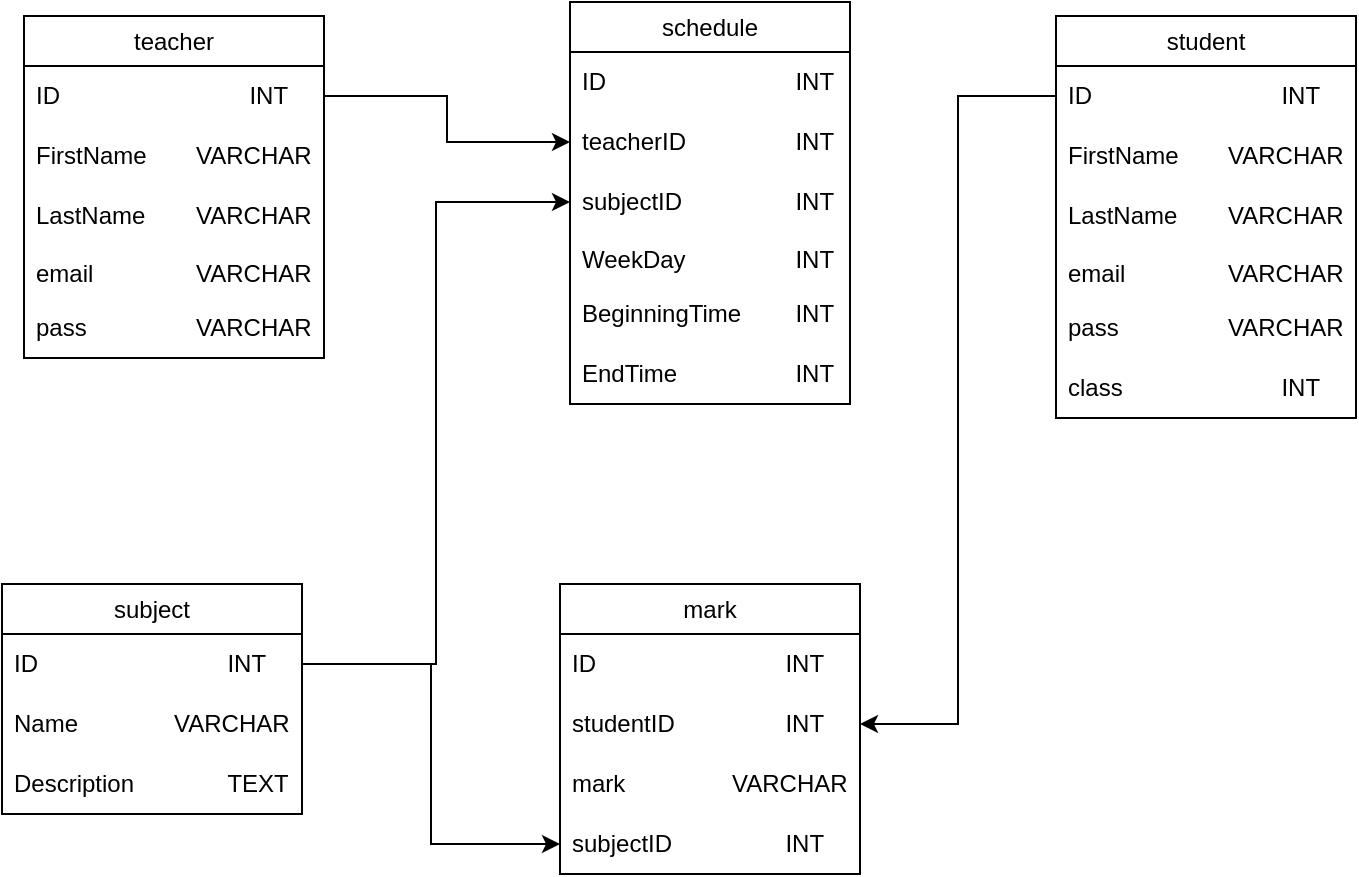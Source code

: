 <mxfile version="24.0.5" type="device">
  <diagram name="Страница — 1" id="RBmuxI_xfFESm2uZ5GQl">
    <mxGraphModel dx="472" dy="784" grid="0" gridSize="10" guides="1" tooltips="1" connect="1" arrows="1" fold="1" page="1" pageScale="1" pageWidth="827" pageHeight="1169" math="0" shadow="0">
      <root>
        <mxCell id="0" />
        <mxCell id="1" parent="0" />
        <object label="schedule" id_schedule="" id="tRMmw666FePGtoyN0yQ8-5">
          <mxCell style="swimlane;fontStyle=0;childLayout=stackLayout;horizontal=1;startSize=25;horizontalStack=0;resizeParent=1;resizeParentMax=0;resizeLast=0;collapsible=1;marginBottom=0;whiteSpace=wrap;html=1;" parent="1" vertex="1">
            <mxGeometry x="344" y="505" width="140" height="201" as="geometry">
              <mxRectangle x="344" y="510" width="90" height="30" as="alternateBounds" />
            </mxGeometry>
          </mxCell>
        </object>
        <mxCell id="tRMmw666FePGtoyN0yQ8-6" value="ID&lt;span style=&quot;white-space: pre;&quot;&gt;&#x9;&lt;/span&gt;&lt;span style=&quot;white-space: pre;&quot;&gt;&#x9;&lt;/span&gt;&lt;span style=&quot;white-space: pre;&quot;&gt;&#x9;&lt;/span&gt;&lt;span style=&quot;white-space: pre;&quot;&gt;&#x9;&lt;/span&gt;INT" style="text;strokeColor=none;fillColor=none;align=left;verticalAlign=middle;spacingLeft=4;spacingRight=4;overflow=hidden;points=[[0,0.5],[1,0.5]];portConstraint=eastwest;rotatable=0;whiteSpace=wrap;html=1;" parent="tRMmw666FePGtoyN0yQ8-5" vertex="1">
          <mxGeometry y="25" width="140" height="30" as="geometry" />
        </mxCell>
        <mxCell id="tRMmw666FePGtoyN0yQ8-8" value="teacherID&lt;span style=&quot;white-space: pre;&quot;&gt;&#x9;&lt;/span&gt;&lt;span style=&quot;white-space: pre;&quot;&gt;&#x9;&lt;/span&gt;INT" style="text;strokeColor=none;fillColor=none;align=left;verticalAlign=middle;spacingLeft=4;spacingRight=4;overflow=hidden;points=[[0,0.5],[1,0.5]];portConstraint=eastwest;rotatable=0;whiteSpace=wrap;html=1;" parent="tRMmw666FePGtoyN0yQ8-5" vertex="1">
          <mxGeometry y="55" width="140" height="30" as="geometry" />
        </mxCell>
        <mxCell id="tRMmw666FePGtoyN0yQ8-7" value="subjectID&lt;span style=&quot;white-space: pre;&quot;&gt;&#x9;&lt;/span&gt;&lt;span style=&quot;white-space: pre;&quot;&gt;&#x9;&lt;span style=&quot;white-space: pre;&quot;&gt;&#x9;&lt;/span&gt;&lt;/span&gt;INT" style="text;strokeColor=none;fillColor=none;align=left;verticalAlign=middle;spacingLeft=4;spacingRight=4;overflow=hidden;points=[[0,0.5],[1,0.5]];portConstraint=eastwest;rotatable=0;whiteSpace=wrap;html=1;" parent="tRMmw666FePGtoyN0yQ8-5" vertex="1">
          <mxGeometry y="85" width="140" height="30" as="geometry" />
        </mxCell>
        <mxCell id="tRMmw666FePGtoyN0yQ8-10" value="WeekDay&lt;span style=&quot;white-space: pre;&quot;&gt;&#x9;&lt;/span&gt;&lt;span style=&quot;white-space: pre;&quot;&gt;&#x9;&lt;/span&gt;INT" style="text;strokeColor=none;fillColor=none;align=left;verticalAlign=top;spacingLeft=4;spacingRight=4;overflow=hidden;rotatable=0;points=[[0,0.5],[1,0.5]];portConstraint=eastwest;whiteSpace=wrap;html=1;" parent="tRMmw666FePGtoyN0yQ8-5" vertex="1">
          <mxGeometry y="115" width="140" height="26" as="geometry" />
        </mxCell>
        <mxCell id="tRMmw666FePGtoyN0yQ8-14" value="BeginningTime&lt;span style=&quot;white-space: pre;&quot;&gt;&#x9;&lt;/span&gt;INT" style="text;strokeColor=none;fillColor=none;align=left;verticalAlign=middle;spacingLeft=4;spacingRight=4;overflow=hidden;points=[[0,0.5],[1,0.5]];portConstraint=eastwest;rotatable=0;whiteSpace=wrap;html=1;" parent="tRMmw666FePGtoyN0yQ8-5" vertex="1">
          <mxGeometry y="141" width="140" height="30" as="geometry" />
        </mxCell>
        <mxCell id="tRMmw666FePGtoyN0yQ8-13" value="EndTime&lt;span style=&quot;white-space: pre;&quot;&gt;&#x9;&lt;/span&gt;&lt;span style=&quot;white-space: pre;&quot;&gt;&#x9;&lt;/span&gt;&lt;span style=&quot;white-space: pre;&quot;&gt;&#x9;&lt;/span&gt;INT" style="text;strokeColor=none;fillColor=none;align=left;verticalAlign=middle;spacingLeft=4;spacingRight=4;overflow=hidden;points=[[0,0.5],[1,0.5]];portConstraint=eastwest;rotatable=0;whiteSpace=wrap;html=1;" parent="tRMmw666FePGtoyN0yQ8-5" vertex="1">
          <mxGeometry y="171" width="140" height="30" as="geometry" />
        </mxCell>
        <object label="student" id_schedule="" id="tRMmw666FePGtoyN0yQ8-15">
          <mxCell style="swimlane;fontStyle=0;childLayout=stackLayout;horizontal=1;startSize=25;horizontalStack=0;resizeParent=1;resizeParentMax=0;resizeLast=0;collapsible=1;marginBottom=0;whiteSpace=wrap;html=1;" parent="1" vertex="1">
            <mxGeometry x="587" y="512" width="150" height="201" as="geometry">
              <mxRectangle x="344" y="510" width="90" height="30" as="alternateBounds" />
            </mxGeometry>
          </mxCell>
        </object>
        <mxCell id="tRMmw666FePGtoyN0yQ8-16" value="ID&lt;span style=&quot;white-space: pre;&quot;&gt;&#x9;&lt;/span&gt;&lt;span style=&quot;white-space: pre;&quot;&gt;&#x9;&lt;/span&gt;&lt;span style=&quot;white-space: pre;&quot;&gt;&#x9;&lt;/span&gt;&lt;span style=&quot;white-space: pre;&quot;&gt;&#x9;&lt;/span&gt;INT" style="text;strokeColor=none;fillColor=none;align=left;verticalAlign=middle;spacingLeft=4;spacingRight=4;overflow=hidden;points=[[0,0.5],[1,0.5]];portConstraint=eastwest;rotatable=0;whiteSpace=wrap;html=1;" parent="tRMmw666FePGtoyN0yQ8-15" vertex="1">
          <mxGeometry y="25" width="150" height="30" as="geometry" />
        </mxCell>
        <mxCell id="tRMmw666FePGtoyN0yQ8-17" value="FirstName&lt;span style=&quot;white-space: pre;&quot;&gt;&#x9;&lt;/span&gt;VARCHAR" style="text;strokeColor=none;fillColor=none;align=left;verticalAlign=middle;spacingLeft=4;spacingRight=4;overflow=hidden;points=[[0,0.5],[1,0.5]];portConstraint=eastwest;rotatable=0;whiteSpace=wrap;html=1;" parent="tRMmw666FePGtoyN0yQ8-15" vertex="1">
          <mxGeometry y="55" width="150" height="30" as="geometry" />
        </mxCell>
        <mxCell id="tRMmw666FePGtoyN0yQ8-18" value="LastName&lt;span style=&quot;white-space: pre;&quot;&gt;&#x9;V&lt;/span&gt;ARCHAR" style="text;strokeColor=none;fillColor=none;align=left;verticalAlign=middle;spacingLeft=4;spacingRight=4;overflow=hidden;points=[[0,0.5],[1,0.5]];portConstraint=eastwest;rotatable=0;whiteSpace=wrap;html=1;" parent="tRMmw666FePGtoyN0yQ8-15" vertex="1">
          <mxGeometry y="85" width="150" height="30" as="geometry" />
        </mxCell>
        <mxCell id="tRMmw666FePGtoyN0yQ8-19" value="email&lt;span style=&quot;white-space: pre;&quot;&gt;&#x9;&lt;/span&gt;&lt;span style=&quot;white-space: pre;&quot;&gt;&#x9;&lt;/span&gt;VARCHAR" style="text;strokeColor=none;fillColor=none;align=left;verticalAlign=top;spacingLeft=4;spacingRight=4;overflow=hidden;rotatable=0;points=[[0,0.5],[1,0.5]];portConstraint=eastwest;whiteSpace=wrap;html=1;" parent="tRMmw666FePGtoyN0yQ8-15" vertex="1">
          <mxGeometry y="115" width="150" height="26" as="geometry" />
        </mxCell>
        <mxCell id="tRMmw666FePGtoyN0yQ8-20" value="pass&lt;span style=&quot;white-space: pre;&quot;&gt;&#x9;&lt;/span&gt;&lt;span style=&quot;white-space: pre;&quot;&gt;&#x9;&lt;/span&gt;VARCHAR" style="text;strokeColor=none;fillColor=none;align=left;verticalAlign=middle;spacingLeft=4;spacingRight=4;overflow=hidden;points=[[0,0.5],[1,0.5]];portConstraint=eastwest;rotatable=0;whiteSpace=wrap;html=1;" parent="tRMmw666FePGtoyN0yQ8-15" vertex="1">
          <mxGeometry y="141" width="150" height="30" as="geometry" />
        </mxCell>
        <mxCell id="tRMmw666FePGtoyN0yQ8-21" value="class&lt;span style=&quot;white-space: pre;&quot;&gt;&#x9;&lt;/span&gt;&lt;span style=&quot;white-space: pre;&quot;&gt;&#x9;&lt;/span&gt;&lt;span style=&quot;white-space: pre;&quot;&gt;&#x9;&lt;/span&gt;INT" style="text;strokeColor=none;fillColor=none;align=left;verticalAlign=middle;spacingLeft=4;spacingRight=4;overflow=hidden;points=[[0,0.5],[1,0.5]];portConstraint=eastwest;rotatable=0;whiteSpace=wrap;html=1;" parent="tRMmw666FePGtoyN0yQ8-15" vertex="1">
          <mxGeometry y="171" width="150" height="30" as="geometry" />
        </mxCell>
        <object label="teacher" id_schedule="" id="tRMmw666FePGtoyN0yQ8-22">
          <mxCell style="swimlane;fontStyle=0;childLayout=stackLayout;horizontal=1;startSize=25;horizontalStack=0;resizeParent=1;resizeParentMax=0;resizeLast=0;collapsible=1;marginBottom=0;whiteSpace=wrap;html=1;" parent="1" vertex="1">
            <mxGeometry x="71" y="512" width="150" height="171" as="geometry">
              <mxRectangle x="344" y="510" width="90" height="30" as="alternateBounds" />
            </mxGeometry>
          </mxCell>
        </object>
        <mxCell id="tRMmw666FePGtoyN0yQ8-23" value="ID&lt;span style=&quot;white-space: pre;&quot;&gt;&#x9;&lt;/span&gt;&lt;span style=&quot;white-space: pre;&quot;&gt;&#x9;&lt;/span&gt;&lt;span style=&quot;white-space: pre;&quot;&gt;&#x9;&lt;/span&gt;&lt;span style=&quot;white-space: pre;&quot;&gt;&#x9;&lt;/span&gt;INT" style="text;strokeColor=none;fillColor=none;align=left;verticalAlign=middle;spacingLeft=4;spacingRight=4;overflow=hidden;points=[[0,0.5],[1,0.5]];portConstraint=eastwest;rotatable=0;whiteSpace=wrap;html=1;" parent="tRMmw666FePGtoyN0yQ8-22" vertex="1">
          <mxGeometry y="25" width="150" height="30" as="geometry" />
        </mxCell>
        <mxCell id="tRMmw666FePGtoyN0yQ8-24" value="FirstName&lt;span style=&quot;white-space: pre;&quot;&gt;&#x9;&lt;/span&gt;VARCHAR" style="text;strokeColor=none;fillColor=none;align=left;verticalAlign=middle;spacingLeft=4;spacingRight=4;overflow=hidden;points=[[0,0.5],[1,0.5]];portConstraint=eastwest;rotatable=0;whiteSpace=wrap;html=1;" parent="tRMmw666FePGtoyN0yQ8-22" vertex="1">
          <mxGeometry y="55" width="150" height="30" as="geometry" />
        </mxCell>
        <mxCell id="tRMmw666FePGtoyN0yQ8-25" value="LastName&lt;span data-darkreader-inline-color=&quot;&quot; data-darkreader-inline-bgcolor=&quot;&quot; style=&quot;background-color: initial; color: rgb(0, 0, 0); white-space: pre; --darkreader-inline-bgcolor: initial; --darkreader-inline-color: #e8e6e3;&quot;&gt;&#x9;V&lt;/span&gt;&lt;span data-darkreader-inline-color=&quot;&quot; data-darkreader-inline-bgcolor=&quot;&quot; style=&quot;background-color: initial; color: rgb(0, 0, 0); --darkreader-inline-bgcolor: initial; --darkreader-inline-color: #e8e6e3;&quot;&gt;ARCHAR&lt;/span&gt;" style="text;strokeColor=none;fillColor=none;align=left;verticalAlign=middle;spacingLeft=4;spacingRight=4;overflow=hidden;points=[[0,0.5],[1,0.5]];portConstraint=eastwest;rotatable=0;whiteSpace=wrap;html=1;" parent="tRMmw666FePGtoyN0yQ8-22" vertex="1">
          <mxGeometry y="85" width="150" height="30" as="geometry" />
        </mxCell>
        <mxCell id="tRMmw666FePGtoyN0yQ8-26" value="email&lt;span style=&quot;white-space: pre;&quot;&gt;&#x9;&lt;/span&gt;&lt;span style=&quot;white-space: pre;&quot;&gt;&#x9;&lt;/span&gt;VARCHAR" style="text;strokeColor=none;fillColor=none;align=left;verticalAlign=top;spacingLeft=4;spacingRight=4;overflow=hidden;rotatable=0;points=[[0,0.5],[1,0.5]];portConstraint=eastwest;whiteSpace=wrap;html=1;" parent="tRMmw666FePGtoyN0yQ8-22" vertex="1">
          <mxGeometry y="115" width="150" height="26" as="geometry" />
        </mxCell>
        <mxCell id="tRMmw666FePGtoyN0yQ8-27" value="pass&lt;span style=&quot;white-space: pre;&quot;&gt;&#x9;&lt;/span&gt;&lt;span style=&quot;white-space: pre;&quot;&gt;&#x9;&lt;/span&gt;VARCHAR" style="text;strokeColor=none;fillColor=none;align=left;verticalAlign=middle;spacingLeft=4;spacingRight=4;overflow=hidden;points=[[0,0.5],[1,0.5]];portConstraint=eastwest;rotatable=0;whiteSpace=wrap;html=1;" parent="tRMmw666FePGtoyN0yQ8-22" vertex="1">
          <mxGeometry y="141" width="150" height="30" as="geometry" />
        </mxCell>
        <object label="subject" id_schedule="" id="tRMmw666FePGtoyN0yQ8-29">
          <mxCell style="swimlane;fontStyle=0;childLayout=stackLayout;horizontal=1;startSize=25;horizontalStack=0;resizeParent=1;resizeParentMax=0;resizeLast=0;collapsible=1;marginBottom=0;whiteSpace=wrap;html=1;" parent="1" vertex="1">
            <mxGeometry x="60" y="796" width="150" height="115" as="geometry">
              <mxRectangle x="344" y="510" width="90" height="30" as="alternateBounds" />
            </mxGeometry>
          </mxCell>
        </object>
        <mxCell id="tRMmw666FePGtoyN0yQ8-30" value="ID&lt;span style=&quot;white-space: pre;&quot;&gt;&#x9;&lt;/span&gt;&lt;span style=&quot;white-space: pre;&quot;&gt;&#x9;&lt;/span&gt;&lt;span style=&quot;white-space: pre;&quot;&gt;&#x9;&lt;span style=&quot;white-space: pre;&quot;&gt;&#x9;&lt;/span&gt;&lt;/span&gt;INT" style="text;strokeColor=none;fillColor=none;align=left;verticalAlign=middle;spacingLeft=4;spacingRight=4;overflow=hidden;points=[[0,0.5],[1,0.5]];portConstraint=eastwest;rotatable=0;whiteSpace=wrap;html=1;" parent="tRMmw666FePGtoyN0yQ8-29" vertex="1">
          <mxGeometry y="25" width="150" height="30" as="geometry" />
        </mxCell>
        <mxCell id="tRMmw666FePGtoyN0yQ8-31" value="Name&lt;span style=&quot;white-space: pre;&quot;&gt;&#x9;&lt;/span&gt;&lt;span style=&quot;white-space: pre;&quot;&gt;&#x9;&lt;/span&gt;VARCHAR" style="text;strokeColor=none;fillColor=none;align=left;verticalAlign=middle;spacingLeft=4;spacingRight=4;overflow=hidden;points=[[0,0.5],[1,0.5]];portConstraint=eastwest;rotatable=0;whiteSpace=wrap;html=1;" parent="tRMmw666FePGtoyN0yQ8-29" vertex="1">
          <mxGeometry y="55" width="150" height="30" as="geometry" />
        </mxCell>
        <mxCell id="tRMmw666FePGtoyN0yQ8-32" value="Description&lt;span style=&quot;white-space: pre;&quot;&gt;&#x9;&lt;span style=&quot;white-space: pre;&quot;&gt;&#x9;&lt;/span&gt;TEXT&lt;/span&gt;" style="text;strokeColor=none;fillColor=none;align=left;verticalAlign=middle;spacingLeft=4;spacingRight=4;overflow=hidden;points=[[0,0.5],[1,0.5]];portConstraint=eastwest;rotatable=0;whiteSpace=wrap;html=1;" parent="tRMmw666FePGtoyN0yQ8-29" vertex="1">
          <mxGeometry y="85" width="150" height="30" as="geometry" />
        </mxCell>
        <object label="mark" id_schedule="" id="tRMmw666FePGtoyN0yQ8-35">
          <mxCell style="swimlane;fontStyle=0;childLayout=stackLayout;horizontal=1;startSize=25;horizontalStack=0;resizeParent=1;resizeParentMax=0;resizeLast=0;collapsible=1;marginBottom=0;whiteSpace=wrap;html=1;" parent="1" vertex="1">
            <mxGeometry x="339" y="796" width="150" height="145" as="geometry">
              <mxRectangle x="344" y="510" width="90" height="30" as="alternateBounds" />
            </mxGeometry>
          </mxCell>
        </object>
        <mxCell id="tRMmw666FePGtoyN0yQ8-36" value="ID&lt;span style=&quot;white-space: pre;&quot;&gt;&#x9;&lt;/span&gt;&lt;span style=&quot;white-space: pre;&quot;&gt;&#x9;&lt;/span&gt;&lt;span style=&quot;white-space: pre;&quot;&gt;&#x9;&lt;span style=&quot;white-space: pre;&quot;&gt;&#x9;&lt;/span&gt;&lt;/span&gt;INT" style="text;strokeColor=none;fillColor=none;align=left;verticalAlign=middle;spacingLeft=4;spacingRight=4;overflow=hidden;points=[[0,0.5],[1,0.5]];portConstraint=eastwest;rotatable=0;whiteSpace=wrap;html=1;" parent="tRMmw666FePGtoyN0yQ8-35" vertex="1">
          <mxGeometry y="25" width="150" height="30" as="geometry" />
        </mxCell>
        <mxCell id="tRMmw666FePGtoyN0yQ8-39" value="studentID&lt;span style=&quot;white-space: pre;&quot;&gt;&#x9;&lt;/span&gt;&lt;span style=&quot;white-space: pre;&quot;&gt;&#x9;&lt;/span&gt;&lt;span style=&quot;white-space: pre;&quot;&gt;&#x9;&lt;/span&gt;INT" style="text;strokeColor=none;fillColor=none;align=left;verticalAlign=middle;spacingLeft=4;spacingRight=4;overflow=hidden;points=[[0,0.5],[1,0.5]];portConstraint=eastwest;rotatable=0;whiteSpace=wrap;html=1;" parent="tRMmw666FePGtoyN0yQ8-35" vertex="1">
          <mxGeometry y="55" width="150" height="30" as="geometry" />
        </mxCell>
        <mxCell id="tRMmw666FePGtoyN0yQ8-38" value="mark&lt;span style=&quot;white-space: pre;&quot;&gt;&#x9;&lt;/span&gt;&lt;span style=&quot;white-space: pre;&quot;&gt;&#x9;V&lt;/span&gt;ARCHAR" style="text;strokeColor=none;fillColor=none;align=left;verticalAlign=middle;spacingLeft=4;spacingRight=4;overflow=hidden;points=[[0,0.5],[1,0.5]];portConstraint=eastwest;rotatable=0;whiteSpace=wrap;html=1;" parent="tRMmw666FePGtoyN0yQ8-35" vertex="1">
          <mxGeometry y="85" width="150" height="30" as="geometry" />
        </mxCell>
        <mxCell id="tRMmw666FePGtoyN0yQ8-40" value="subjectID&lt;span style=&quot;white-space: pre;&quot;&gt;&#x9;&lt;/span&gt;&lt;span style=&quot;white-space: pre;&quot;&gt;&#x9;&lt;/span&gt;&lt;span style=&quot;white-space: pre;&quot;&gt;&#x9;&lt;/span&gt;INT" style="text;strokeColor=none;fillColor=none;align=left;verticalAlign=middle;spacingLeft=4;spacingRight=4;overflow=hidden;points=[[0,0.5],[1,0.5]];portConstraint=eastwest;rotatable=0;whiteSpace=wrap;html=1;" parent="tRMmw666FePGtoyN0yQ8-35" vertex="1">
          <mxGeometry y="115" width="150" height="30" as="geometry" />
        </mxCell>
        <mxCell id="MEpmnstzu7jcpj_PhviI-1" style="edgeStyle=orthogonalEdgeStyle;rounded=0;orthogonalLoop=1;jettySize=auto;html=1;" edge="1" parent="1" source="tRMmw666FePGtoyN0yQ8-23" target="tRMmw666FePGtoyN0yQ8-8">
          <mxGeometry relative="1" as="geometry" />
        </mxCell>
        <mxCell id="MEpmnstzu7jcpj_PhviI-2" style="edgeStyle=orthogonalEdgeStyle;rounded=0;orthogonalLoop=1;jettySize=auto;html=1;" edge="1" parent="1" source="tRMmw666FePGtoyN0yQ8-30" target="tRMmw666FePGtoyN0yQ8-7">
          <mxGeometry relative="1" as="geometry" />
        </mxCell>
        <mxCell id="MEpmnstzu7jcpj_PhviI-7" style="edgeStyle=orthogonalEdgeStyle;rounded=0;orthogonalLoop=1;jettySize=auto;html=1;" edge="1" parent="1" source="tRMmw666FePGtoyN0yQ8-16" target="tRMmw666FePGtoyN0yQ8-39">
          <mxGeometry relative="1" as="geometry" />
        </mxCell>
        <mxCell id="MEpmnstzu7jcpj_PhviI-8" style="edgeStyle=orthogonalEdgeStyle;rounded=0;orthogonalLoop=1;jettySize=auto;html=1;" edge="1" parent="1" source="tRMmw666FePGtoyN0yQ8-30" target="tRMmw666FePGtoyN0yQ8-40">
          <mxGeometry relative="1" as="geometry" />
        </mxCell>
      </root>
    </mxGraphModel>
  </diagram>
</mxfile>
